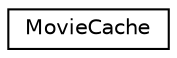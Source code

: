 digraph G
{
  edge [fontname="Helvetica",fontsize="10",labelfontname="Helvetica",labelfontsize="10"];
  node [fontname="Helvetica",fontsize="10",shape=record];
  rankdir=LR;
  Node1 [label="MovieCache",height=0.2,width=0.4,color="black", fillcolor="white", style="filled",URL="$d5/def/structMovieCache.html"];
}

